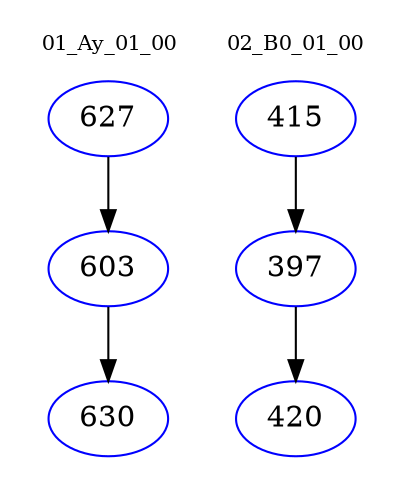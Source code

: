 digraph{
subgraph cluster_0 {
color = white
label = "01_Ay_01_00";
fontsize=10;
T0_627 [label="627", color="blue"]
T0_627 -> T0_603 [color="black"]
T0_603 [label="603", color="blue"]
T0_603 -> T0_630 [color="black"]
T0_630 [label="630", color="blue"]
}
subgraph cluster_1 {
color = white
label = "02_B0_01_00";
fontsize=10;
T1_415 [label="415", color="blue"]
T1_415 -> T1_397 [color="black"]
T1_397 [label="397", color="blue"]
T1_397 -> T1_420 [color="black"]
T1_420 [label="420", color="blue"]
}
}
